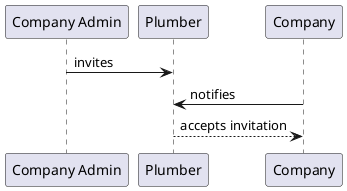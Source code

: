 @startuml Invite Plumber

"Company Admin" -> Plumber : invites
Company -> Plumber : notifies
Plumber --> Company : accepts invitation

@enduml